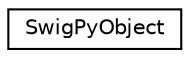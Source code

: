 digraph "Graphical Class Hierarchy"
{
 // LATEX_PDF_SIZE
  edge [fontname="Helvetica",fontsize="10",labelfontname="Helvetica",labelfontsize="10"];
  node [fontname="Helvetica",fontsize="10",shape=record];
  rankdir="LR";
  Node0 [label="SwigPyObject",height=0.2,width=0.4,color="black", fillcolor="white", style="filled",URL="$struct_swig_py_object.html",tooltip=" "];
}
